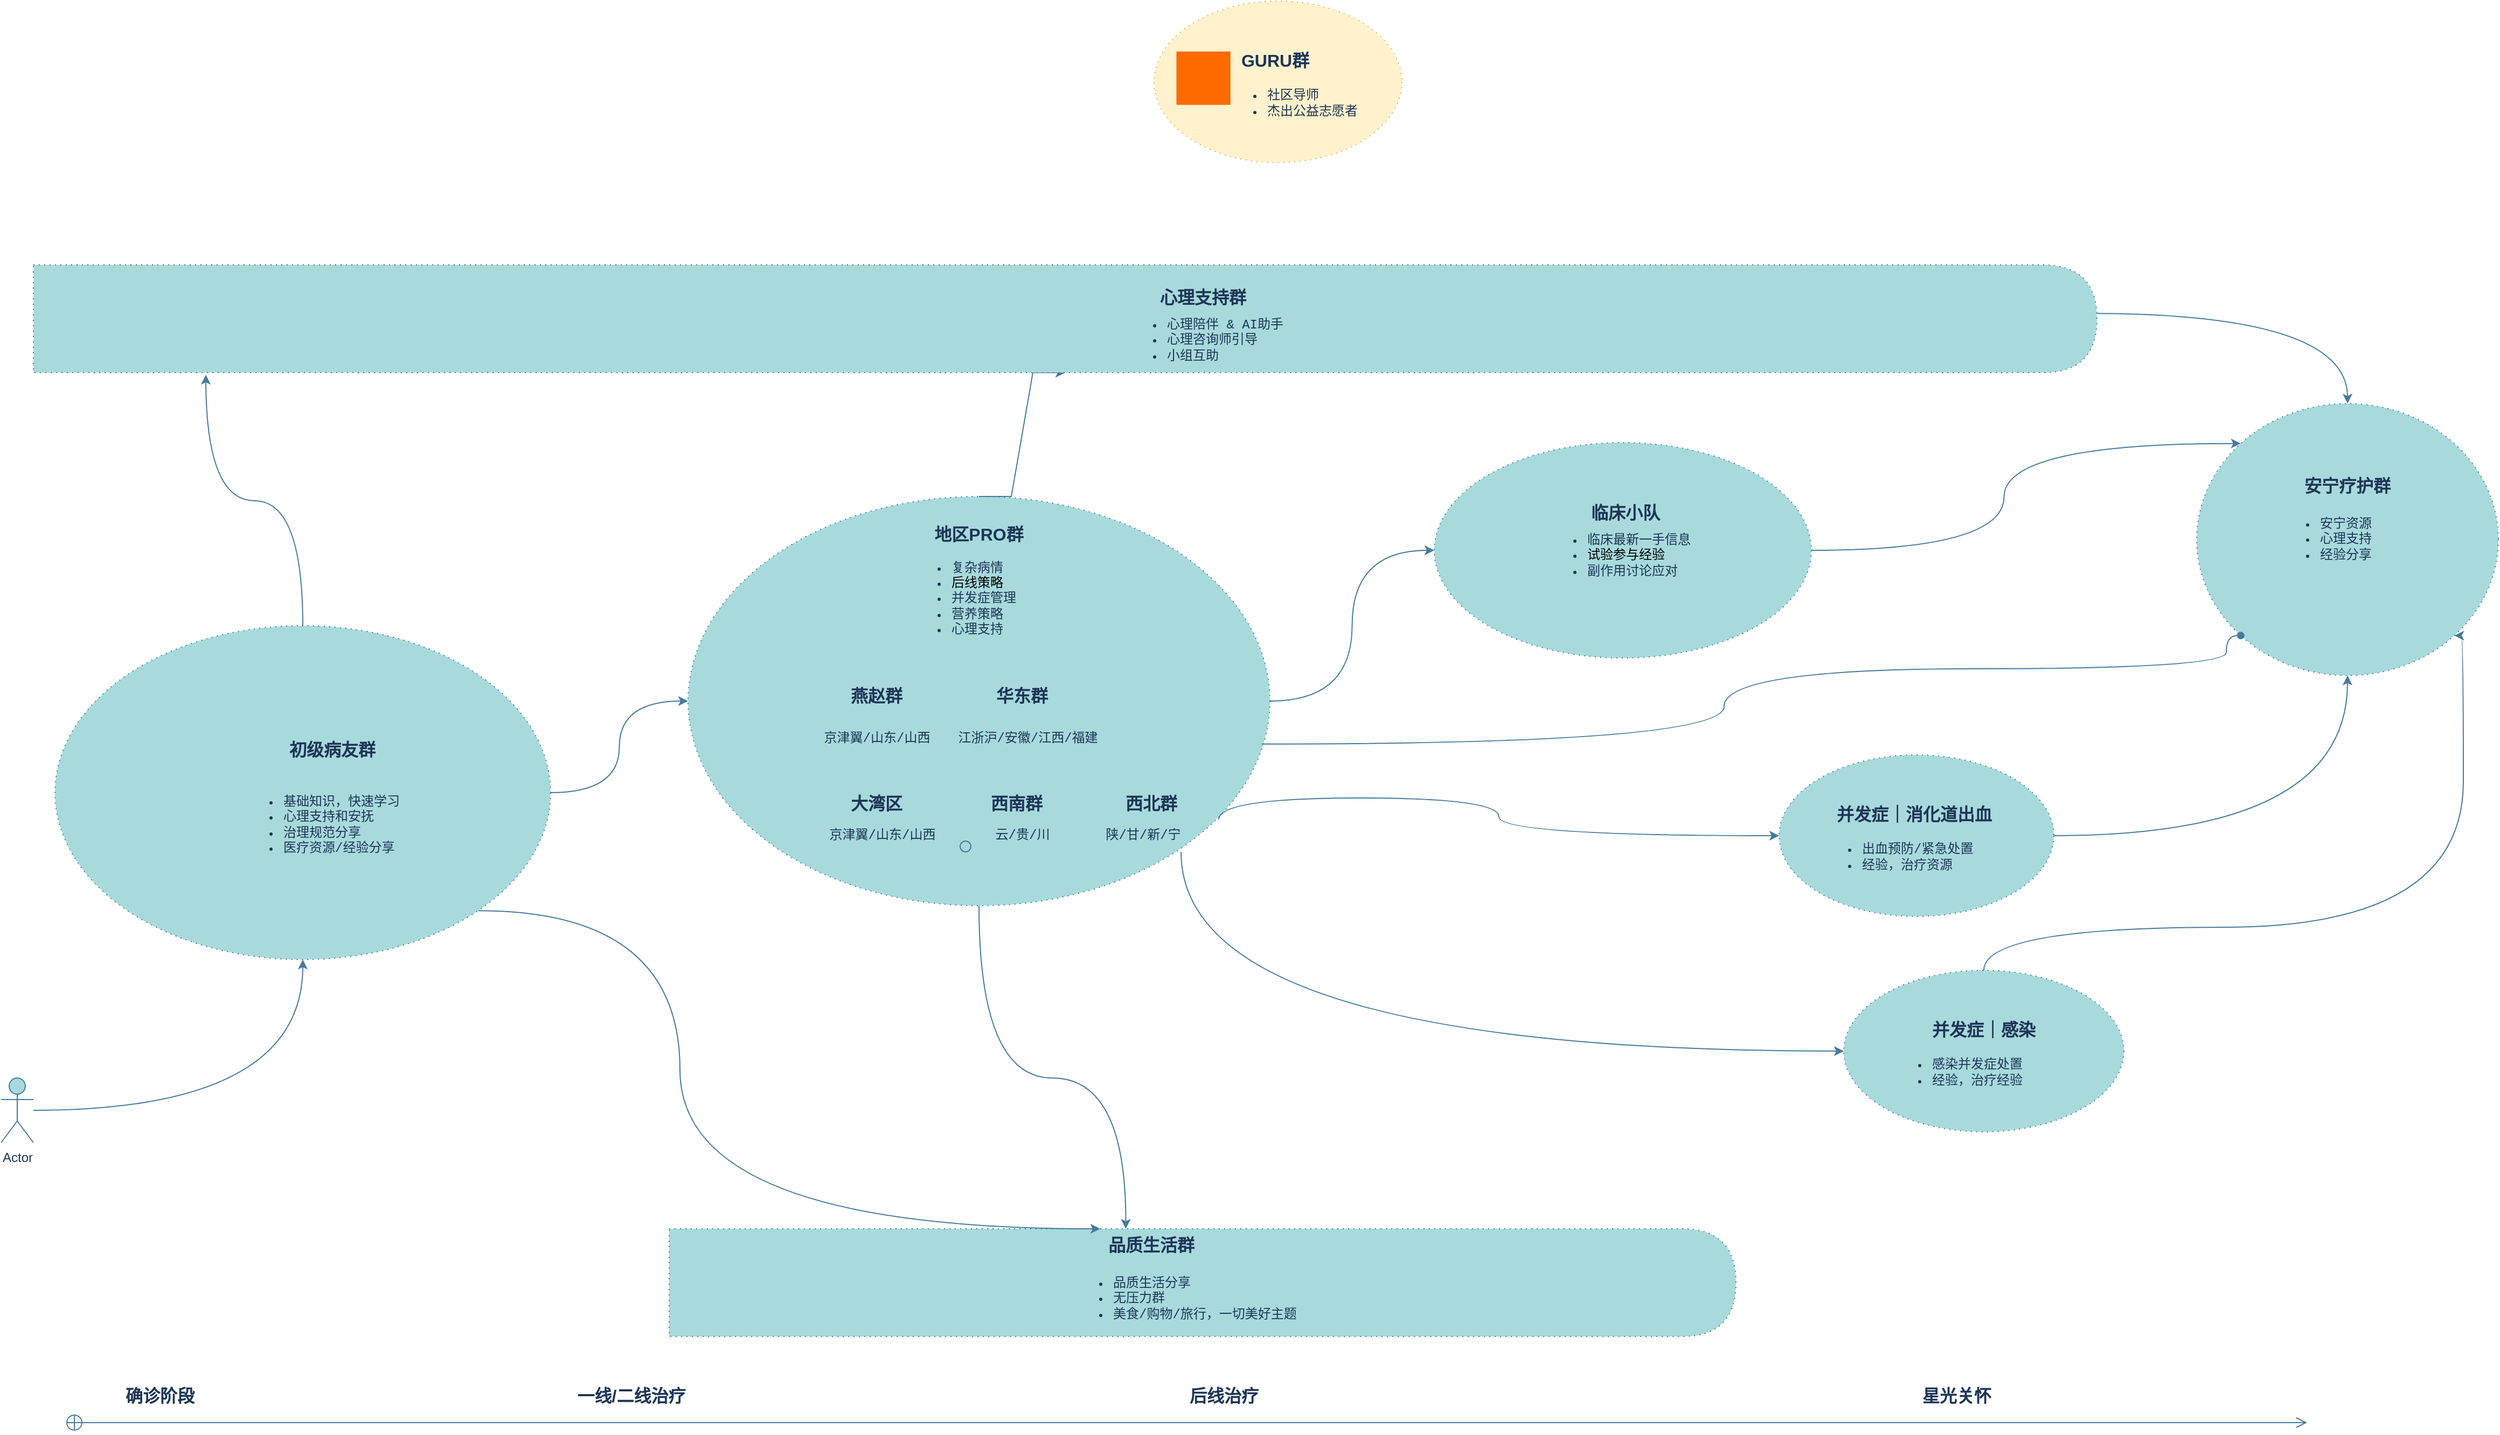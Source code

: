 <mxfile version="28.2.2">
  <diagram name="第 1 页" id="ONQ_GF-xP0x4ZCpnbo76">
    <mxGraphModel dx="3569" dy="3111" grid="1" gridSize="10" guides="1" tooltips="1" connect="1" arrows="1" fold="1" page="1" pageScale="1" pageWidth="827" pageHeight="1169" math="0" shadow="0">
      <root>
        <mxCell id="0" />
        <mxCell id="1" parent="0" />
        <mxCell id="OjFr8VCKTWFn-IBEbzEM-61" value="" style="group;labelBackgroundColor=none;fontColor=#1D3557;" vertex="1" connectable="0" parent="1">
          <mxGeometry x="330" y="-212" width="230" height="150" as="geometry" />
        </mxCell>
        <mxCell id="OjFr8VCKTWFn-IBEbzEM-62" value="" style="ellipse;whiteSpace=wrap;html=1;dashed=1;dashPattern=1 4;labelBackgroundColor=none;fillColor=#fff2cc;strokeColor=#d6b656;" vertex="1" parent="OjFr8VCKTWFn-IBEbzEM-61">
          <mxGeometry width="230" height="150" as="geometry" />
        </mxCell>
        <mxCell id="OjFr8VCKTWFn-IBEbzEM-63" value="GURU群" style="text;strokeColor=none;align=center;fillColor=none;html=1;verticalAlign=middle;whiteSpace=wrap;rounded=0;fontColor=#1D3557;fontStyle=1;fontSize=16;labelBackgroundColor=none;" vertex="1" parent="OjFr8VCKTWFn-IBEbzEM-61">
          <mxGeometry x="38.333" y="40" width="148.824" height="30" as="geometry" />
        </mxCell>
        <mxCell id="OjFr8VCKTWFn-IBEbzEM-64" value="&lt;ul&gt;&lt;li&gt;社区导师&lt;/li&gt;&lt;li&gt;杰出公益志愿者&lt;/li&gt;&lt;/ul&gt;" style="text;strokeColor=none;align=left;fillColor=none;html=1;verticalAlign=middle;whiteSpace=wrap;rounded=0;fontFamily=Courier New;labelBackgroundColor=none;fontColor=#1D3557;" vertex="1" parent="OjFr8VCKTWFn-IBEbzEM-61">
          <mxGeometry x="63.137" y="80" width="135.294" height="30" as="geometry" />
        </mxCell>
        <mxCell id="OjFr8VCKTWFn-IBEbzEM-66" value="" style="points=[];aspect=fixed;html=1;align=center;shadow=0;dashed=0;fillColor=#A8DADC;strokeColor=none;shape=mxgraph.alibaba_cloud.analyticdb_for_postgresql;labelBackgroundColor=none;fontColor=#1D3557;" vertex="1" parent="OjFr8VCKTWFn-IBEbzEM-61">
          <mxGeometry x="20.745" y="50.25" width="43.224" height="42.706" as="geometry" />
        </mxCell>
        <mxCell id="OjFr8VCKTWFn-IBEbzEM-73" value="" style="points=[];aspect=fixed;html=1;align=center;shadow=0;dashed=0;fillColor=#FF6A00;strokeColor=none;shape=mxgraph.alibaba_cloud.analyticdb_for_postgresql;fontColor=#1D3557;" vertex="1" parent="OjFr8VCKTWFn-IBEbzEM-61">
          <mxGeometry x="20.75" y="46.85" width="50.1" height="49.5" as="geometry" />
        </mxCell>
        <mxCell id="OjFr8VCKTWFn-IBEbzEM-21" value="" style="ellipse;whiteSpace=wrap;html=1;dashed=1;dashPattern=1 4;labelBackgroundColor=none;fillColor=#A8DADC;strokeColor=#457B9D;fontColor=#1D3557;" vertex="1" parent="1">
          <mxGeometry x="-102.5" y="248" width="540" height="380" as="geometry" />
        </mxCell>
        <mxCell id="OjFr8VCKTWFn-IBEbzEM-50" value="" style="shape=delay;whiteSpace=wrap;html=1;dashed=1;dashPattern=1 4;fillColor=#A8DADC;strokeColor=#457B9D;labelBackgroundColor=none;fontColor=#1D3557;" vertex="1" parent="1">
          <mxGeometry x="-120" y="928" width="990" height="100" as="geometry" />
        </mxCell>
        <mxCell id="OjFr8VCKTWFn-IBEbzEM-47" style="edgeStyle=orthogonalEdgeStyle;rounded=0;orthogonalLoop=1;jettySize=auto;html=1;curved=1;labelBackgroundColor=none;strokeColor=#457B9D;fontColor=default;" edge="1" parent="1" target="OjFr8VCKTWFn-IBEbzEM-27">
          <mxGeometry relative="1" as="geometry">
            <mxPoint x="1200" y="78" as="sourcePoint" />
          </mxGeometry>
        </mxCell>
        <mxCell id="OjFr8VCKTWFn-IBEbzEM-27" value="" style="ellipse;whiteSpace=wrap;html=1;dashed=1;dashPattern=1 4;labelBackgroundColor=none;fillColor=#A8DADC;strokeColor=#457B9D;fontColor=#1D3557;" vertex="1" parent="1">
          <mxGeometry x="1297.5" y="161.75" width="280" height="252.5" as="geometry" />
        </mxCell>
        <mxCell id="OjFr8VCKTWFn-IBEbzEM-71" style="edgeStyle=orthogonalEdgeStyle;rounded=0;orthogonalLoop=1;jettySize=auto;html=1;exitX=1;exitY=0.5;exitDx=0;exitDy=0;entryX=0;entryY=0;entryDx=0;entryDy=0;curved=1;labelBackgroundColor=none;strokeColor=#457B9D;fontColor=default;" edge="1" parent="1" source="OjFr8VCKTWFn-IBEbzEM-26" target="OjFr8VCKTWFn-IBEbzEM-27">
          <mxGeometry relative="1" as="geometry" />
        </mxCell>
        <mxCell id="OjFr8VCKTWFn-IBEbzEM-26" value="" style="ellipse;whiteSpace=wrap;html=1;dashed=1;dashPattern=1 4;labelBackgroundColor=none;fillColor=#A8DADC;strokeColor=#457B9D;fontColor=#1D3557;" vertex="1" parent="1">
          <mxGeometry x="590" y="198" width="350" height="200" as="geometry" />
        </mxCell>
        <mxCell id="OjFr8VCKTWFn-IBEbzEM-40" style="edgeStyle=orthogonalEdgeStyle;rounded=0;orthogonalLoop=1;jettySize=auto;html=1;exitX=1;exitY=0.5;exitDx=0;exitDy=0;curved=1;labelBackgroundColor=none;strokeColor=#457B9D;fontColor=default;" edge="1" parent="1" source="OjFr8VCKTWFn-IBEbzEM-21" target="OjFr8VCKTWFn-IBEbzEM-26">
          <mxGeometry relative="1" as="geometry" />
        </mxCell>
        <mxCell id="OjFr8VCKTWFn-IBEbzEM-53" style="edgeStyle=orthogonalEdgeStyle;rounded=0;orthogonalLoop=1;jettySize=auto;html=1;exitX=0.5;exitY=1;exitDx=0;exitDy=0;entryX=0.25;entryY=0;entryDx=0;entryDy=0;curved=1;labelBackgroundColor=none;strokeColor=#457B9D;fontColor=default;" edge="1" parent="1" source="OjFr8VCKTWFn-IBEbzEM-21" target="OjFr8VCKTWFn-IBEbzEM-24">
          <mxGeometry relative="1" as="geometry">
            <Array as="points">
              <mxPoint x="168" y="788" />
              <mxPoint x="304" y="788" />
            </Array>
          </mxGeometry>
        </mxCell>
        <mxCell id="OjFr8VCKTWFn-IBEbzEM-70" style="edgeStyle=entityRelationEdgeStyle;rounded=0;orthogonalLoop=1;jettySize=auto;html=1;exitX=0.5;exitY=0;exitDx=0;exitDy=0;entryX=0.5;entryY=1;entryDx=0;entryDy=0;labelBackgroundColor=none;strokeColor=#457B9D;fontColor=default;" edge="1" parent="1" source="OjFr8VCKTWFn-IBEbzEM-21" target="OjFr8VCKTWFn-IBEbzEM-51">
          <mxGeometry relative="1" as="geometry" />
        </mxCell>
        <mxCell id="OjFr8VCKTWFn-IBEbzEM-39" style="edgeStyle=orthogonalEdgeStyle;rounded=0;orthogonalLoop=1;jettySize=auto;html=1;exitX=1;exitY=0.5;exitDx=0;exitDy=0;curved=1;labelBackgroundColor=none;strokeColor=#457B9D;fontColor=default;" edge="1" parent="1" source="OjFr8VCKTWFn-IBEbzEM-20" target="OjFr8VCKTWFn-IBEbzEM-21">
          <mxGeometry relative="1" as="geometry" />
        </mxCell>
        <mxCell id="OjFr8VCKTWFn-IBEbzEM-52" style="edgeStyle=orthogonalEdgeStyle;rounded=0;orthogonalLoop=1;jettySize=auto;html=1;exitX=1;exitY=1;exitDx=0;exitDy=0;entryX=0;entryY=0;entryDx=0;entryDy=0;curved=1;labelBackgroundColor=none;strokeColor=#457B9D;fontColor=default;" edge="1" parent="1" source="OjFr8VCKTWFn-IBEbzEM-20" target="OjFr8VCKTWFn-IBEbzEM-24">
          <mxGeometry relative="1" as="geometry">
            <Array as="points">
              <mxPoint x="-110" y="633" />
              <mxPoint x="-110" y="928" />
            </Array>
          </mxGeometry>
        </mxCell>
        <mxCell id="OjFr8VCKTWFn-IBEbzEM-20" value="" style="ellipse;whiteSpace=wrap;html=1;dashed=1;dashPattern=1 4;labelBackgroundColor=none;fillColor=#A8DADC;strokeColor=#457B9D;fontColor=#1D3557;" vertex="1" parent="1">
          <mxGeometry x="-690" y="368" width="460" height="310" as="geometry" />
        </mxCell>
        <mxCell id="AKE3hOe5DT-UgDDL9yFq-1" value="" style="ellipse;whiteSpace=wrap;html=1;aspect=fixed;labelBackgroundColor=none;fillColor=#A8DADC;strokeColor=#457B9D;fontColor=#1D3557;" parent="1" vertex="1">
          <mxGeometry x="150" y="568" width="10" height="10" as="geometry" />
        </mxCell>
        <mxCell id="AKE3hOe5DT-UgDDL9yFq-2" value="初级病友群" style="text;strokeColor=none;align=center;fillColor=none;html=1;verticalAlign=middle;whiteSpace=wrap;rounded=0;fontColor=#1D3557;fontStyle=1;fontSize=16;labelBackgroundColor=none;" parent="1" vertex="1">
          <mxGeometry x="-480" y="468" width="95" height="30" as="geometry" />
        </mxCell>
        <mxCell id="AKE3hOe5DT-UgDDL9yFq-3" value="&lt;ul&gt;&lt;li&gt;基础知识，快速学习&lt;/li&gt;&lt;li&gt;心理支持和安抚&lt;/li&gt;&lt;li&gt;治理规范分享&lt;/li&gt;&lt;li&gt;医疗资源/经验分享&lt;/li&gt;&lt;/ul&gt;" style="text;strokeColor=none;align=left;fillColor=none;html=1;verticalAlign=middle;whiteSpace=wrap;rounded=0;fontFamily=Courier New;labelBackgroundColor=none;fontColor=#1D3557;" parent="1" vertex="1">
          <mxGeometry x="-520" y="538" width="210" height="30" as="geometry" />
        </mxCell>
        <mxCell id="OjFr8VCKTWFn-IBEbzEM-1" value="临床小队" style="text;strokeColor=none;align=center;fillColor=none;html=1;verticalAlign=middle;whiteSpace=wrap;rounded=0;fontColor=#1D3557;fontStyle=1;fontSize=16;labelBackgroundColor=none;" vertex="1" parent="1">
          <mxGeometry x="720" y="248" width="95" height="30" as="geometry" />
        </mxCell>
        <mxCell id="OjFr8VCKTWFn-IBEbzEM-2" value="&lt;div&gt;&lt;ul&gt;&lt;li&gt;临床最新一手信息&lt;/li&gt;&lt;li&gt;&lt;span style=&quot;background-color: transparent; color: light-dark(rgb(0, 0, 0), rgb(255, 255, 255));&quot;&gt;试验参与经验&lt;/span&gt;&lt;/li&gt;&lt;li&gt;副作用讨论应对&lt;/li&gt;&lt;/ul&gt;&lt;/div&gt;" style="text;strokeColor=none;align=left;fillColor=none;html=1;verticalAlign=middle;whiteSpace=wrap;rounded=0;fontFamily=Courier New;labelBackgroundColor=none;fontColor=#1D3557;" vertex="1" parent="1">
          <mxGeometry x="690" y="288" width="150" height="30" as="geometry" />
        </mxCell>
        <mxCell id="OjFr8VCKTWFn-IBEbzEM-3" value="地区PRO群" style="text;strokeColor=none;align=center;fillColor=none;html=1;verticalAlign=middle;whiteSpace=wrap;rounded=0;fontColor=#1D3557;fontStyle=1;fontSize=16;labelBackgroundColor=none;" vertex="1" parent="1">
          <mxGeometry x="120" y="268" width="95" height="30" as="geometry" />
        </mxCell>
        <mxCell id="OjFr8VCKTWFn-IBEbzEM-4" value="&lt;ul&gt;&lt;li&gt;复杂病情&lt;/li&gt;&lt;li&gt;&lt;span style=&quot;background-color: transparent; color: light-dark(rgb(0, 0, 0), rgb(255, 255, 255));&quot;&gt;后线策略&lt;/span&gt;&lt;/li&gt;&lt;li&gt;并发症管理&lt;/li&gt;&lt;li&gt;营养策略&lt;/li&gt;&lt;li&gt;心理支持&lt;/li&gt;&lt;/ul&gt;" style="text;strokeColor=none;align=left;fillColor=none;html=1;verticalAlign=middle;whiteSpace=wrap;rounded=0;fontFamily=Courier New;labelBackgroundColor=none;fontColor=#1D3557;" vertex="1" parent="1">
          <mxGeometry x="100" y="328" width="150" height="30" as="geometry" />
        </mxCell>
        <mxCell id="OjFr8VCKTWFn-IBEbzEM-6" value="安宁疗护群" style="text;strokeColor=none;align=center;fillColor=none;html=1;verticalAlign=middle;whiteSpace=wrap;rounded=0;fontColor=#1D3557;fontStyle=1;fontSize=16;labelBackgroundColor=none;" vertex="1" parent="1">
          <mxGeometry x="1390" y="223" width="95" height="30" as="geometry" />
        </mxCell>
        <mxCell id="OjFr8VCKTWFn-IBEbzEM-7" value="&lt;ul&gt;&lt;li&gt;安宁资源&lt;/li&gt;&lt;li&gt;心理支持&lt;/li&gt;&lt;li&gt;经验分享&lt;/li&gt;&lt;/ul&gt;" style="text;strokeColor=none;align=left;fillColor=none;html=1;verticalAlign=middle;whiteSpace=wrap;rounded=0;fontFamily=Courier New;labelBackgroundColor=none;fontColor=#1D3557;" vertex="1" parent="1">
          <mxGeometry x="1370" y="273" width="150" height="30" as="geometry" />
        </mxCell>
        <mxCell id="OjFr8VCKTWFn-IBEbzEM-8" value="燕赵群" style="text;strokeColor=none;align=center;fillColor=none;html=1;verticalAlign=middle;whiteSpace=wrap;rounded=0;fontColor=#1D3557;fontStyle=1;fontSize=16;labelBackgroundColor=none;" vertex="1" parent="1">
          <mxGeometry x="25" y="418" width="95" height="30" as="geometry" />
        </mxCell>
        <mxCell id="OjFr8VCKTWFn-IBEbzEM-9" value="京津翼/山东/山西" style="text;strokeColor=none;align=center;fillColor=none;html=1;verticalAlign=middle;whiteSpace=wrap;rounded=0;fontFamily=Courier New;labelBackgroundColor=none;fontColor=#1D3557;" vertex="1" parent="1">
          <mxGeometry x="7.5" y="458" width="130" height="30" as="geometry" />
        </mxCell>
        <mxCell id="OjFr8VCKTWFn-IBEbzEM-12" value="京津翼/山东/山西" style="text;strokeColor=none;align=center;fillColor=none;html=1;verticalAlign=middle;whiteSpace=wrap;rounded=0;fontFamily=Courier New;labelBackgroundColor=none;fontColor=#1D3557;" vertex="1" parent="1">
          <mxGeometry x="12.5" y="548" width="130" height="30" as="geometry" />
        </mxCell>
        <mxCell id="OjFr8VCKTWFn-IBEbzEM-13" value="大湾区" style="text;strokeColor=none;align=center;fillColor=none;html=1;verticalAlign=middle;whiteSpace=wrap;rounded=0;fontColor=#1D3557;fontStyle=1;fontSize=16;labelBackgroundColor=none;" vertex="1" parent="1">
          <mxGeometry x="25" y="518" width="95" height="30" as="geometry" />
        </mxCell>
        <mxCell id="OjFr8VCKTWFn-IBEbzEM-14" value="华东群" style="text;strokeColor=none;align=center;fillColor=none;html=1;verticalAlign=middle;whiteSpace=wrap;rounded=0;fontColor=#1D3557;fontStyle=1;fontSize=16;labelBackgroundColor=none;" vertex="1" parent="1">
          <mxGeometry x="160" y="418" width="95" height="30" as="geometry" />
        </mxCell>
        <mxCell id="OjFr8VCKTWFn-IBEbzEM-15" value="西南群" style="text;strokeColor=none;align=center;fillColor=none;html=1;verticalAlign=middle;whiteSpace=wrap;rounded=0;fontColor=#1D3557;fontStyle=1;fontSize=16;labelBackgroundColor=none;" vertex="1" parent="1">
          <mxGeometry x="155" y="518" width="95" height="30" as="geometry" />
        </mxCell>
        <mxCell id="OjFr8VCKTWFn-IBEbzEM-16" value="江浙沪/安徽/江西/福建" style="text;strokeColor=none;align=center;fillColor=none;html=1;verticalAlign=middle;whiteSpace=wrap;rounded=0;fontFamily=Courier New;labelBackgroundColor=none;fontColor=#1D3557;" vertex="1" parent="1">
          <mxGeometry x="142.5" y="458" width="140" height="30" as="geometry" />
        </mxCell>
        <mxCell id="OjFr8VCKTWFn-IBEbzEM-17" value="云/贵/川" style="text;strokeColor=none;align=center;fillColor=none;html=1;verticalAlign=middle;whiteSpace=wrap;rounded=0;fontFamily=Courier New;labelBackgroundColor=none;fontColor=#1D3557;" vertex="1" parent="1">
          <mxGeometry x="137.5" y="548" width="140" height="30" as="geometry" />
        </mxCell>
        <mxCell id="OjFr8VCKTWFn-IBEbzEM-18" value="西北群" style="text;strokeColor=none;align=center;fillColor=none;html=1;verticalAlign=middle;whiteSpace=wrap;rounded=0;fontColor=#1D3557;fontStyle=1;fontSize=16;labelBackgroundColor=none;" vertex="1" parent="1">
          <mxGeometry x="280" y="518" width="95" height="30" as="geometry" />
        </mxCell>
        <mxCell id="OjFr8VCKTWFn-IBEbzEM-48" style="edgeStyle=orthogonalEdgeStyle;rounded=0;orthogonalLoop=1;jettySize=auto;html=1;exitX=0.75;exitY=1;exitDx=0;exitDy=0;entryX=0;entryY=0.5;entryDx=0;entryDy=0;curved=1;labelBackgroundColor=none;strokeColor=#457B9D;fontColor=default;" edge="1" parent="1" source="OjFr8VCKTWFn-IBEbzEM-19" target="OjFr8VCKTWFn-IBEbzEM-30">
          <mxGeometry relative="1" as="geometry" />
        </mxCell>
        <mxCell id="OjFr8VCKTWFn-IBEbzEM-19" value="陕/甘/新/宁" style="text;strokeColor=none;align=center;fillColor=none;html=1;verticalAlign=middle;whiteSpace=wrap;rounded=0;fontFamily=Courier New;labelBackgroundColor=none;fontColor=#1D3557;" vertex="1" parent="1">
          <mxGeometry x="250" y="548" width="140" height="30" as="geometry" />
        </mxCell>
        <mxCell id="OjFr8VCKTWFn-IBEbzEM-24" value="品质生活群" style="text;strokeColor=none;align=center;fillColor=none;html=1;verticalAlign=middle;whiteSpace=wrap;rounded=0;fontColor=#1D3557;fontStyle=1;fontSize=16;labelBackgroundColor=none;" vertex="1" parent="1">
          <mxGeometry x="280" y="928" width="95" height="30" as="geometry" />
        </mxCell>
        <mxCell id="OjFr8VCKTWFn-IBEbzEM-25" value="&lt;ul&gt;&lt;li&gt;品质生活分享&lt;/li&gt;&lt;li&gt;无压力群&lt;/li&gt;&lt;li&gt;美食/购物/旅行，一切美好主题&lt;/li&gt;&lt;/ul&gt;" style="text;strokeColor=none;align=left;fillColor=none;html=1;verticalAlign=middle;whiteSpace=wrap;rounded=0;fontFamily=Courier New;labelBackgroundColor=none;fontColor=#1D3557;" vertex="1" parent="1">
          <mxGeometry x="250" y="978" width="250" height="30" as="geometry" />
        </mxCell>
        <mxCell id="OjFr8VCKTWFn-IBEbzEM-38" style="edgeStyle=orthogonalEdgeStyle;rounded=0;orthogonalLoop=1;jettySize=auto;html=1;curved=1;labelBackgroundColor=none;strokeColor=#457B9D;fontColor=default;" edge="1" parent="1" source="OjFr8VCKTWFn-IBEbzEM-37" target="OjFr8VCKTWFn-IBEbzEM-20">
          <mxGeometry relative="1" as="geometry" />
        </mxCell>
        <mxCell id="OjFr8VCKTWFn-IBEbzEM-37" value="Actor" style="shape=umlActor;verticalLabelPosition=bottom;verticalAlign=top;html=1;labelBackgroundColor=none;fillColor=#A8DADC;strokeColor=#457B9D;fontColor=#1D3557;" vertex="1" parent="1">
          <mxGeometry x="-740" y="788" width="30" height="60" as="geometry" />
        </mxCell>
        <mxCell id="OjFr8VCKTWFn-IBEbzEM-43" value="" style="group;labelBackgroundColor=none;fontColor=#1D3557;" vertex="1" connectable="0" parent="1">
          <mxGeometry x="910" y="488" width="255" height="150" as="geometry" />
        </mxCell>
        <mxCell id="OjFr8VCKTWFn-IBEbzEM-33" value="" style="ellipse;whiteSpace=wrap;html=1;dashed=1;dashPattern=1 4;labelBackgroundColor=none;fillColor=#A8DADC;strokeColor=#457B9D;fontColor=#1D3557;" vertex="1" parent="OjFr8VCKTWFn-IBEbzEM-43">
          <mxGeometry width="255" height="150" as="geometry" />
        </mxCell>
        <mxCell id="OjFr8VCKTWFn-IBEbzEM-34" value="并发症｜消化道出血" style="text;strokeColor=none;align=center;fillColor=none;html=1;verticalAlign=middle;whiteSpace=wrap;rounded=0;fontColor=#1D3557;fontStyle=1;fontSize=16;labelBackgroundColor=none;" vertex="1" parent="OjFr8VCKTWFn-IBEbzEM-43">
          <mxGeometry x="42.5" y="40" width="165" height="30" as="geometry" />
        </mxCell>
        <mxCell id="OjFr8VCKTWFn-IBEbzEM-35" value="&lt;ul&gt;&lt;li&gt;出血预防/紧急处置&lt;/li&gt;&lt;li&gt;经验，治疗资源&lt;/li&gt;&lt;/ul&gt;" style="text;strokeColor=none;align=left;fillColor=none;html=1;verticalAlign=middle;whiteSpace=wrap;rounded=0;fontFamily=Courier New;labelBackgroundColor=none;fontColor=#1D3557;" vertex="1" parent="OjFr8VCKTWFn-IBEbzEM-43">
          <mxGeometry x="35" y="80" width="150" height="30" as="geometry" />
        </mxCell>
        <mxCell id="OjFr8VCKTWFn-IBEbzEM-44" value="" style="group;labelBackgroundColor=none;fontColor=#1D3557;" vertex="1" connectable="0" parent="1">
          <mxGeometry x="970" y="688" width="260" height="150" as="geometry" />
        </mxCell>
        <mxCell id="OjFr8VCKTWFn-IBEbzEM-30" value="" style="ellipse;whiteSpace=wrap;html=1;dashed=1;dashPattern=1 4;labelBackgroundColor=none;fillColor=#A8DADC;strokeColor=#457B9D;fontColor=#1D3557;" vertex="1" parent="OjFr8VCKTWFn-IBEbzEM-44">
          <mxGeometry width="260" height="150" as="geometry" />
        </mxCell>
        <mxCell id="OjFr8VCKTWFn-IBEbzEM-31" value="并发症｜感染" style="text;strokeColor=none;align=center;fillColor=none;html=1;verticalAlign=middle;whiteSpace=wrap;rounded=0;fontColor=#1D3557;fontStyle=1;fontSize=16;labelBackgroundColor=none;" vertex="1" parent="OjFr8VCKTWFn-IBEbzEM-44">
          <mxGeometry x="70" y="40" width="120" height="30" as="geometry" />
        </mxCell>
        <mxCell id="OjFr8VCKTWFn-IBEbzEM-32" value="&lt;ul&gt;&lt;li&gt;感染并发症处置&lt;/li&gt;&lt;li&gt;经验，治疗经验&lt;/li&gt;&lt;/ul&gt;" style="text;strokeColor=none;align=left;fillColor=none;html=1;verticalAlign=middle;whiteSpace=wrap;rounded=0;fontFamily=Courier New;labelBackgroundColor=none;fontColor=#1D3557;" vertex="1" parent="OjFr8VCKTWFn-IBEbzEM-44">
          <mxGeometry x="40" y="80" width="150" height="30" as="geometry" />
        </mxCell>
        <mxCell id="OjFr8VCKTWFn-IBEbzEM-46" value="" style="group;labelBackgroundColor=none;fontColor=#1D3557;" vertex="1" connectable="0" parent="1">
          <mxGeometry x="300" y="48" width="1135" height="85" as="geometry" />
        </mxCell>
        <mxCell id="OjFr8VCKTWFn-IBEbzEM-51" value="" style="shape=delay;whiteSpace=wrap;html=1;dashed=1;dashPattern=1 4;fillColor=#A8DADC;strokeColor=#457B9D;labelBackgroundColor=none;fontColor=#1D3557;" vertex="1" parent="OjFr8VCKTWFn-IBEbzEM-46">
          <mxGeometry x="-1010" y="-15" width="1915" height="100" as="geometry" />
        </mxCell>
        <mxCell id="OjFr8VCKTWFn-IBEbzEM-22" value="心理支持群" style="text;strokeColor=none;align=center;fillColor=none;html=1;verticalAlign=middle;whiteSpace=wrap;rounded=0;fontColor=#1D3557;fontStyle=1;fontSize=16;labelBackgroundColor=none;" vertex="1" parent="OjFr8VCKTWFn-IBEbzEM-46">
          <mxGeometry x="27.5" width="95" height="30" as="geometry" />
        </mxCell>
        <mxCell id="OjFr8VCKTWFn-IBEbzEM-23" value="&lt;ul&gt;&lt;li&gt;心理陪伴 &amp;amp; AI助手&lt;/li&gt;&lt;li&gt;心理咨询师引导&lt;/li&gt;&lt;li&gt;小组互助&lt;/li&gt;&lt;/ul&gt;" style="text;strokeColor=none;align=left;fillColor=none;html=1;verticalAlign=middle;whiteSpace=wrap;rounded=0;fontFamily=Courier New;labelBackgroundColor=none;fontColor=#1D3557;" vertex="1" parent="OjFr8VCKTWFn-IBEbzEM-46">
          <mxGeometry y="40" width="150" height="30" as="geometry" />
        </mxCell>
        <mxCell id="OjFr8VCKTWFn-IBEbzEM-54" value="确诊阶段" style="text;strokeColor=none;align=center;fillColor=none;html=1;verticalAlign=middle;whiteSpace=wrap;rounded=0;fontColor=#1D3557;fontStyle=1;fontSize=16;labelBackgroundColor=none;" vertex="1" parent="1">
          <mxGeometry x="-640" y="1068" width="95" height="30" as="geometry" />
        </mxCell>
        <mxCell id="OjFr8VCKTWFn-IBEbzEM-55" value="一线/二线治疗" style="text;strokeColor=none;align=center;fillColor=none;html=1;verticalAlign=middle;whiteSpace=wrap;rounded=0;fontColor=#1D3557;fontStyle=1;fontSize=16;labelBackgroundColor=none;" vertex="1" parent="1">
          <mxGeometry x="-250" y="1068" width="190" height="30" as="geometry" />
        </mxCell>
        <mxCell id="OjFr8VCKTWFn-IBEbzEM-56" value="后线治疗" style="text;strokeColor=none;align=center;fillColor=none;html=1;verticalAlign=middle;whiteSpace=wrap;rounded=0;fontColor=#1D3557;fontStyle=1;fontSize=16;labelBackgroundColor=none;" vertex="1" parent="1">
          <mxGeometry x="300" y="1068" width="190" height="30" as="geometry" />
        </mxCell>
        <mxCell id="OjFr8VCKTWFn-IBEbzEM-58" value="" style="endArrow=open;startArrow=circlePlus;endFill=0;startFill=0;endSize=8;html=1;rounded=0;labelBackgroundColor=none;strokeColor=#457B9D;fontColor=default;" edge="1" parent="1">
          <mxGeometry width="160" relative="1" as="geometry">
            <mxPoint x="-680" y="1108" as="sourcePoint" />
            <mxPoint x="1400" y="1108" as="targetPoint" />
          </mxGeometry>
        </mxCell>
        <mxCell id="OjFr8VCKTWFn-IBEbzEM-59" value="星光关怀" style="text;strokeColor=none;align=center;fillColor=none;html=1;verticalAlign=middle;whiteSpace=wrap;rounded=0;fontColor=#1D3557;fontStyle=1;fontSize=16;labelBackgroundColor=none;" vertex="1" parent="1">
          <mxGeometry x="980" y="1068" width="190" height="30" as="geometry" />
        </mxCell>
        <mxCell id="OjFr8VCKTWFn-IBEbzEM-69" style="edgeStyle=orthogonalEdgeStyle;rounded=0;orthogonalLoop=1;jettySize=auto;html=1;curved=1;labelBackgroundColor=none;strokeColor=#457B9D;fontColor=default;" edge="1" parent="1" source="OjFr8VCKTWFn-IBEbzEM-20">
          <mxGeometry relative="1" as="geometry">
            <mxPoint x="-550" y="135" as="targetPoint" />
          </mxGeometry>
        </mxCell>
        <mxCell id="OjFr8VCKTWFn-IBEbzEM-72" style="edgeStyle=orthogonalEdgeStyle;rounded=0;orthogonalLoop=1;jettySize=auto;html=1;exitX=0.986;exitY=0.605;exitDx=0;exitDy=0;curved=1;entryX=0;entryY=1;entryDx=0;entryDy=0;exitPerimeter=0;endArrow=oval;endFill=1;labelBackgroundColor=none;strokeColor=#457B9D;fontColor=default;" edge="1" parent="1" source="OjFr8VCKTWFn-IBEbzEM-21" target="OjFr8VCKTWFn-IBEbzEM-27">
          <mxGeometry relative="1" as="geometry">
            <mxPoint x="480" y="558" as="sourcePoint" />
            <mxPoint x="632" y="418" as="targetPoint" />
            <Array as="points">
              <mxPoint x="859" y="478" />
              <mxPoint x="859" y="408" />
              <mxPoint x="1325" y="408" />
            </Array>
          </mxGeometry>
        </mxCell>
        <mxCell id="OjFr8VCKTWFn-IBEbzEM-74" style="edgeStyle=orthogonalEdgeStyle;rounded=0;orthogonalLoop=1;jettySize=auto;html=1;curved=1;labelBackgroundColor=none;strokeColor=#457B9D;fontColor=default;exitX=1;exitY=0;exitDx=0;exitDy=0;" edge="1" parent="1" source="OjFr8VCKTWFn-IBEbzEM-19" target="OjFr8VCKTWFn-IBEbzEM-33">
          <mxGeometry relative="1" as="geometry">
            <mxPoint x="390" y="568" as="sourcePoint" />
            <mxPoint x="1085" y="713" as="targetPoint" />
          </mxGeometry>
        </mxCell>
        <mxCell id="OjFr8VCKTWFn-IBEbzEM-75" style="edgeStyle=orthogonalEdgeStyle;rounded=0;orthogonalLoop=1;jettySize=auto;html=1;exitX=1;exitY=0.5;exitDx=0;exitDy=0;entryX=0.5;entryY=1;entryDx=0;entryDy=0;strokeColor=#457B9D;fontColor=#1D3557;fillColor=#A8DADC;curved=1;" edge="1" parent="1" source="OjFr8VCKTWFn-IBEbzEM-33" target="OjFr8VCKTWFn-IBEbzEM-27">
          <mxGeometry relative="1" as="geometry" />
        </mxCell>
        <mxCell id="OjFr8VCKTWFn-IBEbzEM-76" style="edgeStyle=orthogonalEdgeStyle;rounded=0;orthogonalLoop=1;jettySize=auto;html=1;entryX=1;entryY=1;entryDx=0;entryDy=0;strokeColor=#457B9D;fontColor=#1D3557;fillColor=#A8DADC;curved=1;" edge="1" parent="1" source="OjFr8VCKTWFn-IBEbzEM-30" target="OjFr8VCKTWFn-IBEbzEM-27">
          <mxGeometry relative="1" as="geometry">
            <mxPoint x="1400" y="650" as="sourcePoint" />
            <mxPoint x="1540" y="468" as="targetPoint" />
            <Array as="points">
              <mxPoint x="1545" y="648" />
            </Array>
          </mxGeometry>
        </mxCell>
      </root>
    </mxGraphModel>
  </diagram>
</mxfile>
